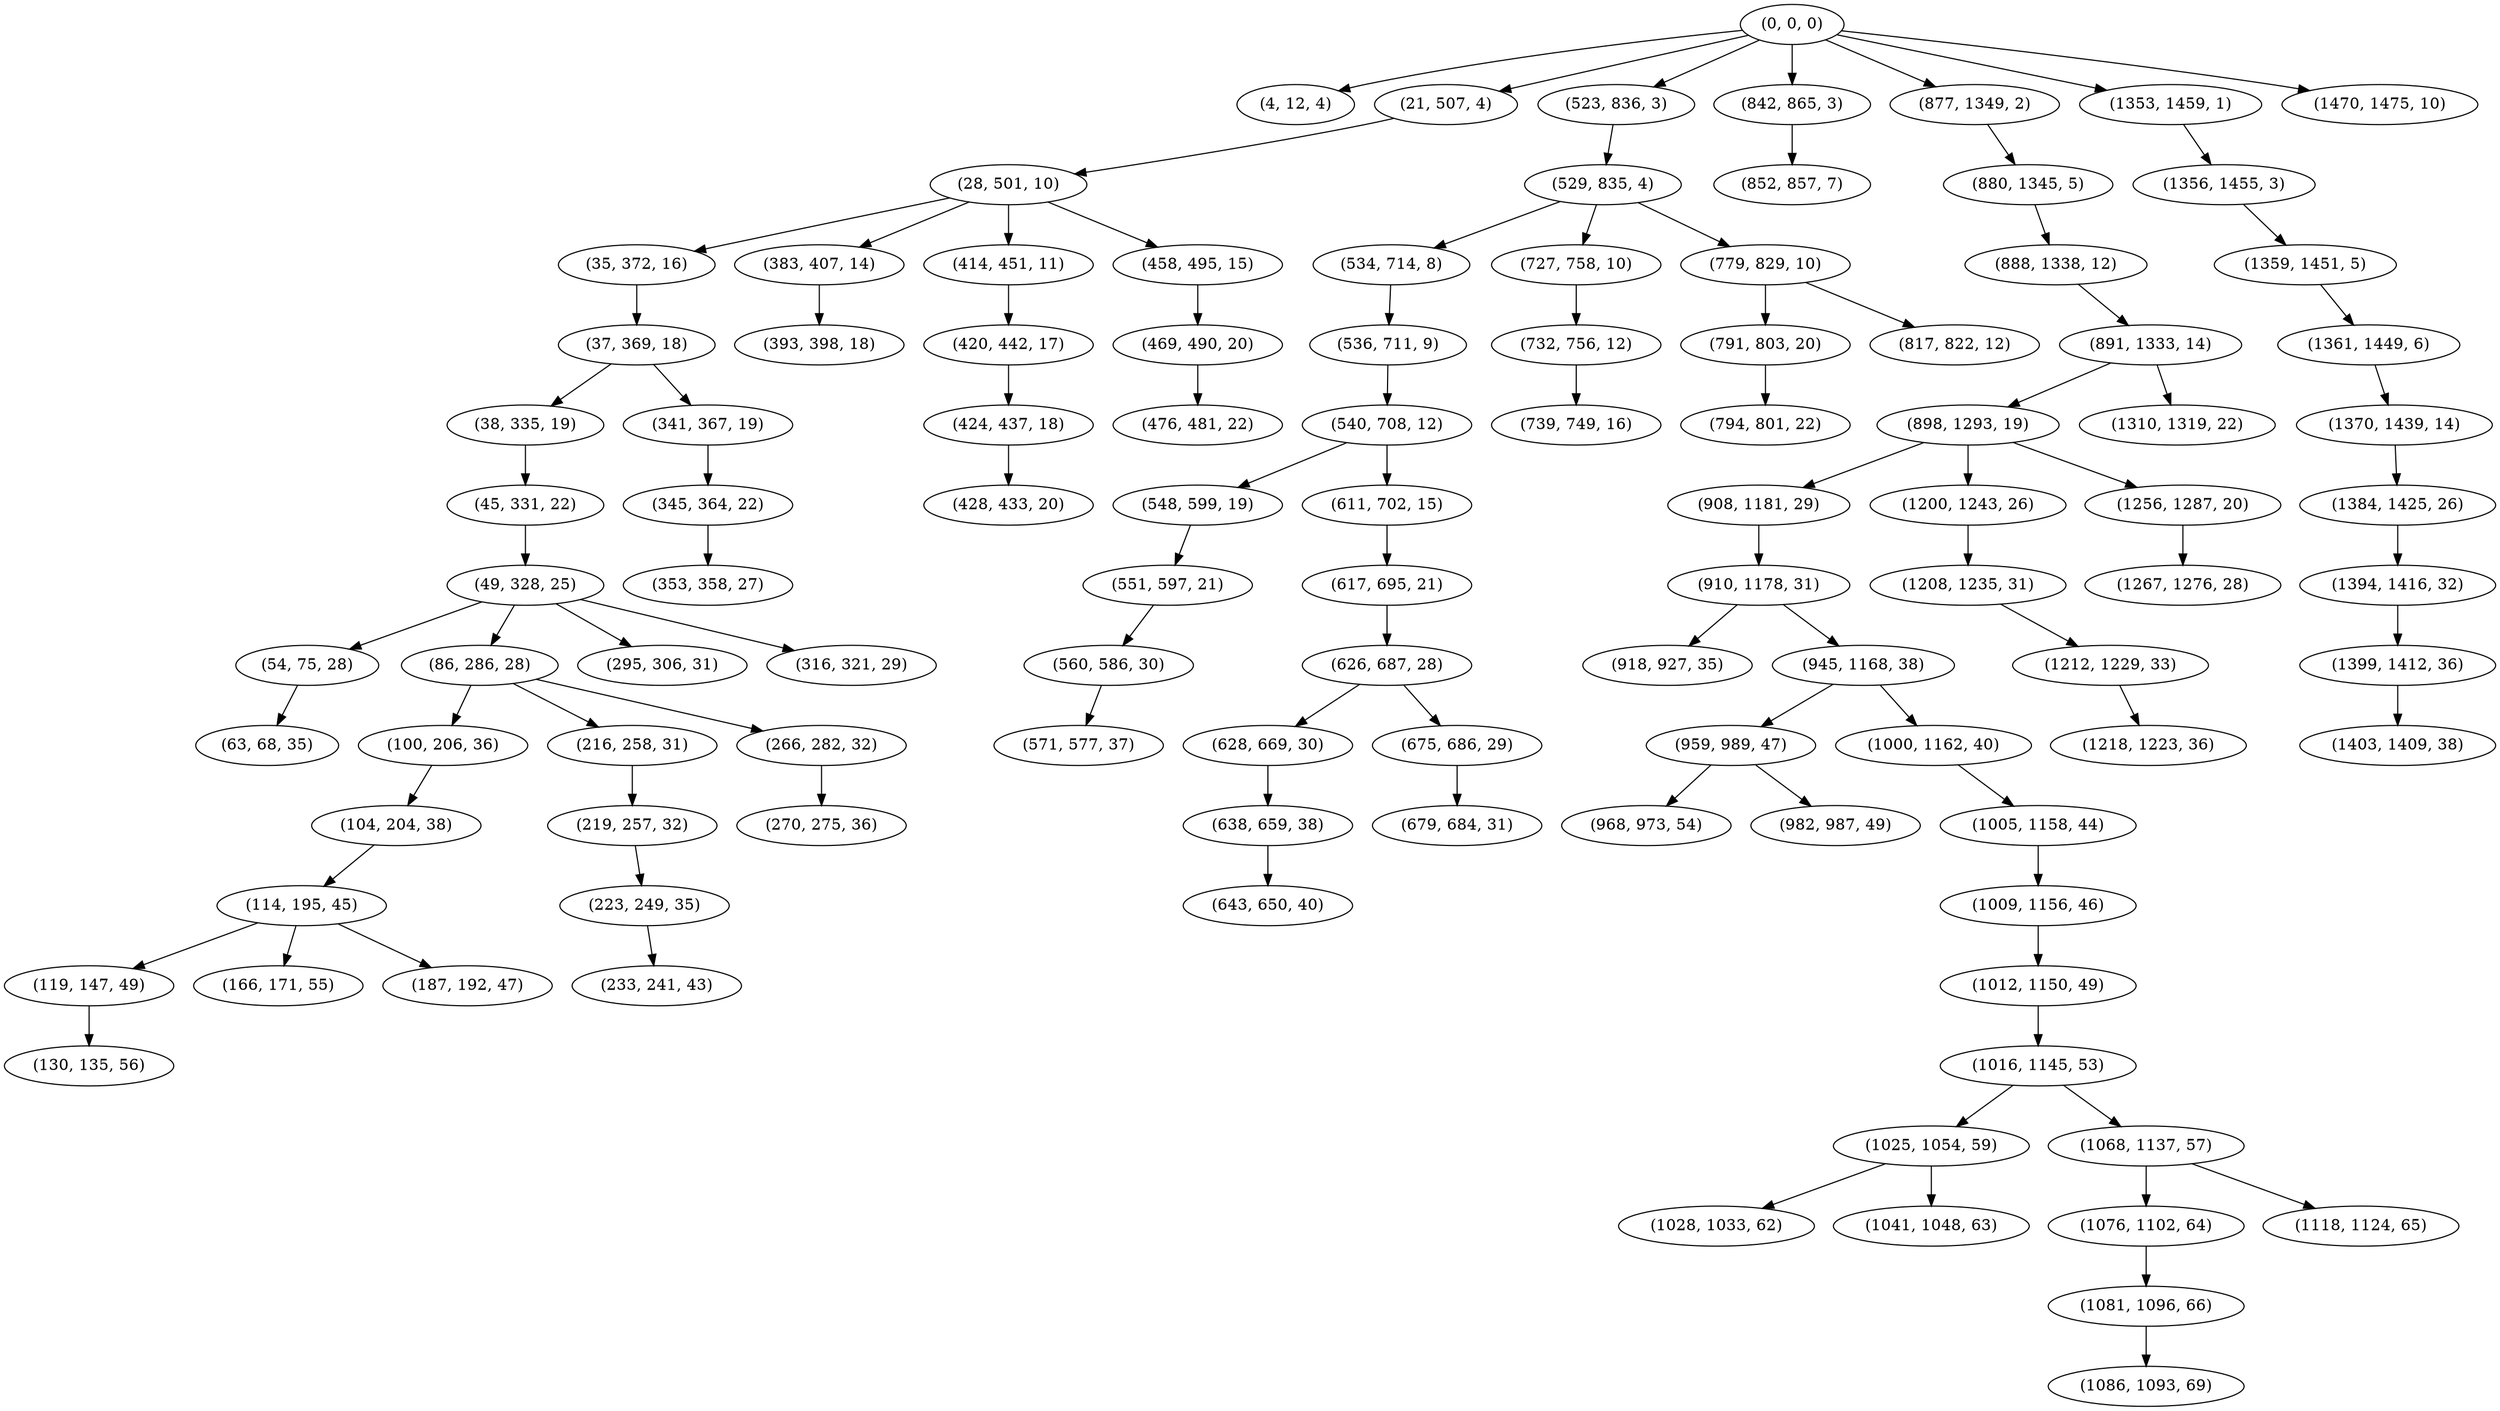 digraph tree {
    "(0, 0, 0)";
    "(4, 12, 4)";
    "(21, 507, 4)";
    "(28, 501, 10)";
    "(35, 372, 16)";
    "(37, 369, 18)";
    "(38, 335, 19)";
    "(45, 331, 22)";
    "(49, 328, 25)";
    "(54, 75, 28)";
    "(63, 68, 35)";
    "(86, 286, 28)";
    "(100, 206, 36)";
    "(104, 204, 38)";
    "(114, 195, 45)";
    "(119, 147, 49)";
    "(130, 135, 56)";
    "(166, 171, 55)";
    "(187, 192, 47)";
    "(216, 258, 31)";
    "(219, 257, 32)";
    "(223, 249, 35)";
    "(233, 241, 43)";
    "(266, 282, 32)";
    "(270, 275, 36)";
    "(295, 306, 31)";
    "(316, 321, 29)";
    "(341, 367, 19)";
    "(345, 364, 22)";
    "(353, 358, 27)";
    "(383, 407, 14)";
    "(393, 398, 18)";
    "(414, 451, 11)";
    "(420, 442, 17)";
    "(424, 437, 18)";
    "(428, 433, 20)";
    "(458, 495, 15)";
    "(469, 490, 20)";
    "(476, 481, 22)";
    "(523, 836, 3)";
    "(529, 835, 4)";
    "(534, 714, 8)";
    "(536, 711, 9)";
    "(540, 708, 12)";
    "(548, 599, 19)";
    "(551, 597, 21)";
    "(560, 586, 30)";
    "(571, 577, 37)";
    "(611, 702, 15)";
    "(617, 695, 21)";
    "(626, 687, 28)";
    "(628, 669, 30)";
    "(638, 659, 38)";
    "(643, 650, 40)";
    "(675, 686, 29)";
    "(679, 684, 31)";
    "(727, 758, 10)";
    "(732, 756, 12)";
    "(739, 749, 16)";
    "(779, 829, 10)";
    "(791, 803, 20)";
    "(794, 801, 22)";
    "(817, 822, 12)";
    "(842, 865, 3)";
    "(852, 857, 7)";
    "(877, 1349, 2)";
    "(880, 1345, 5)";
    "(888, 1338, 12)";
    "(891, 1333, 14)";
    "(898, 1293, 19)";
    "(908, 1181, 29)";
    "(910, 1178, 31)";
    "(918, 927, 35)";
    "(945, 1168, 38)";
    "(959, 989, 47)";
    "(968, 973, 54)";
    "(982, 987, 49)";
    "(1000, 1162, 40)";
    "(1005, 1158, 44)";
    "(1009, 1156, 46)";
    "(1012, 1150, 49)";
    "(1016, 1145, 53)";
    "(1025, 1054, 59)";
    "(1028, 1033, 62)";
    "(1041, 1048, 63)";
    "(1068, 1137, 57)";
    "(1076, 1102, 64)";
    "(1081, 1096, 66)";
    "(1086, 1093, 69)";
    "(1118, 1124, 65)";
    "(1200, 1243, 26)";
    "(1208, 1235, 31)";
    "(1212, 1229, 33)";
    "(1218, 1223, 36)";
    "(1256, 1287, 20)";
    "(1267, 1276, 28)";
    "(1310, 1319, 22)";
    "(1353, 1459, 1)";
    "(1356, 1455, 3)";
    "(1359, 1451, 5)";
    "(1361, 1449, 6)";
    "(1370, 1439, 14)";
    "(1384, 1425, 26)";
    "(1394, 1416, 32)";
    "(1399, 1412, 36)";
    "(1403, 1409, 38)";
    "(1470, 1475, 10)";
    "(0, 0, 0)" -> "(4, 12, 4)";
    "(0, 0, 0)" -> "(21, 507, 4)";
    "(0, 0, 0)" -> "(523, 836, 3)";
    "(0, 0, 0)" -> "(842, 865, 3)";
    "(0, 0, 0)" -> "(877, 1349, 2)";
    "(0, 0, 0)" -> "(1353, 1459, 1)";
    "(0, 0, 0)" -> "(1470, 1475, 10)";
    "(21, 507, 4)" -> "(28, 501, 10)";
    "(28, 501, 10)" -> "(35, 372, 16)";
    "(28, 501, 10)" -> "(383, 407, 14)";
    "(28, 501, 10)" -> "(414, 451, 11)";
    "(28, 501, 10)" -> "(458, 495, 15)";
    "(35, 372, 16)" -> "(37, 369, 18)";
    "(37, 369, 18)" -> "(38, 335, 19)";
    "(37, 369, 18)" -> "(341, 367, 19)";
    "(38, 335, 19)" -> "(45, 331, 22)";
    "(45, 331, 22)" -> "(49, 328, 25)";
    "(49, 328, 25)" -> "(54, 75, 28)";
    "(49, 328, 25)" -> "(86, 286, 28)";
    "(49, 328, 25)" -> "(295, 306, 31)";
    "(49, 328, 25)" -> "(316, 321, 29)";
    "(54, 75, 28)" -> "(63, 68, 35)";
    "(86, 286, 28)" -> "(100, 206, 36)";
    "(86, 286, 28)" -> "(216, 258, 31)";
    "(86, 286, 28)" -> "(266, 282, 32)";
    "(100, 206, 36)" -> "(104, 204, 38)";
    "(104, 204, 38)" -> "(114, 195, 45)";
    "(114, 195, 45)" -> "(119, 147, 49)";
    "(114, 195, 45)" -> "(166, 171, 55)";
    "(114, 195, 45)" -> "(187, 192, 47)";
    "(119, 147, 49)" -> "(130, 135, 56)";
    "(216, 258, 31)" -> "(219, 257, 32)";
    "(219, 257, 32)" -> "(223, 249, 35)";
    "(223, 249, 35)" -> "(233, 241, 43)";
    "(266, 282, 32)" -> "(270, 275, 36)";
    "(341, 367, 19)" -> "(345, 364, 22)";
    "(345, 364, 22)" -> "(353, 358, 27)";
    "(383, 407, 14)" -> "(393, 398, 18)";
    "(414, 451, 11)" -> "(420, 442, 17)";
    "(420, 442, 17)" -> "(424, 437, 18)";
    "(424, 437, 18)" -> "(428, 433, 20)";
    "(458, 495, 15)" -> "(469, 490, 20)";
    "(469, 490, 20)" -> "(476, 481, 22)";
    "(523, 836, 3)" -> "(529, 835, 4)";
    "(529, 835, 4)" -> "(534, 714, 8)";
    "(529, 835, 4)" -> "(727, 758, 10)";
    "(529, 835, 4)" -> "(779, 829, 10)";
    "(534, 714, 8)" -> "(536, 711, 9)";
    "(536, 711, 9)" -> "(540, 708, 12)";
    "(540, 708, 12)" -> "(548, 599, 19)";
    "(540, 708, 12)" -> "(611, 702, 15)";
    "(548, 599, 19)" -> "(551, 597, 21)";
    "(551, 597, 21)" -> "(560, 586, 30)";
    "(560, 586, 30)" -> "(571, 577, 37)";
    "(611, 702, 15)" -> "(617, 695, 21)";
    "(617, 695, 21)" -> "(626, 687, 28)";
    "(626, 687, 28)" -> "(628, 669, 30)";
    "(626, 687, 28)" -> "(675, 686, 29)";
    "(628, 669, 30)" -> "(638, 659, 38)";
    "(638, 659, 38)" -> "(643, 650, 40)";
    "(675, 686, 29)" -> "(679, 684, 31)";
    "(727, 758, 10)" -> "(732, 756, 12)";
    "(732, 756, 12)" -> "(739, 749, 16)";
    "(779, 829, 10)" -> "(791, 803, 20)";
    "(779, 829, 10)" -> "(817, 822, 12)";
    "(791, 803, 20)" -> "(794, 801, 22)";
    "(842, 865, 3)" -> "(852, 857, 7)";
    "(877, 1349, 2)" -> "(880, 1345, 5)";
    "(880, 1345, 5)" -> "(888, 1338, 12)";
    "(888, 1338, 12)" -> "(891, 1333, 14)";
    "(891, 1333, 14)" -> "(898, 1293, 19)";
    "(891, 1333, 14)" -> "(1310, 1319, 22)";
    "(898, 1293, 19)" -> "(908, 1181, 29)";
    "(898, 1293, 19)" -> "(1200, 1243, 26)";
    "(898, 1293, 19)" -> "(1256, 1287, 20)";
    "(908, 1181, 29)" -> "(910, 1178, 31)";
    "(910, 1178, 31)" -> "(918, 927, 35)";
    "(910, 1178, 31)" -> "(945, 1168, 38)";
    "(945, 1168, 38)" -> "(959, 989, 47)";
    "(945, 1168, 38)" -> "(1000, 1162, 40)";
    "(959, 989, 47)" -> "(968, 973, 54)";
    "(959, 989, 47)" -> "(982, 987, 49)";
    "(1000, 1162, 40)" -> "(1005, 1158, 44)";
    "(1005, 1158, 44)" -> "(1009, 1156, 46)";
    "(1009, 1156, 46)" -> "(1012, 1150, 49)";
    "(1012, 1150, 49)" -> "(1016, 1145, 53)";
    "(1016, 1145, 53)" -> "(1025, 1054, 59)";
    "(1016, 1145, 53)" -> "(1068, 1137, 57)";
    "(1025, 1054, 59)" -> "(1028, 1033, 62)";
    "(1025, 1054, 59)" -> "(1041, 1048, 63)";
    "(1068, 1137, 57)" -> "(1076, 1102, 64)";
    "(1068, 1137, 57)" -> "(1118, 1124, 65)";
    "(1076, 1102, 64)" -> "(1081, 1096, 66)";
    "(1081, 1096, 66)" -> "(1086, 1093, 69)";
    "(1200, 1243, 26)" -> "(1208, 1235, 31)";
    "(1208, 1235, 31)" -> "(1212, 1229, 33)";
    "(1212, 1229, 33)" -> "(1218, 1223, 36)";
    "(1256, 1287, 20)" -> "(1267, 1276, 28)";
    "(1353, 1459, 1)" -> "(1356, 1455, 3)";
    "(1356, 1455, 3)" -> "(1359, 1451, 5)";
    "(1359, 1451, 5)" -> "(1361, 1449, 6)";
    "(1361, 1449, 6)" -> "(1370, 1439, 14)";
    "(1370, 1439, 14)" -> "(1384, 1425, 26)";
    "(1384, 1425, 26)" -> "(1394, 1416, 32)";
    "(1394, 1416, 32)" -> "(1399, 1412, 36)";
    "(1399, 1412, 36)" -> "(1403, 1409, 38)";
}
